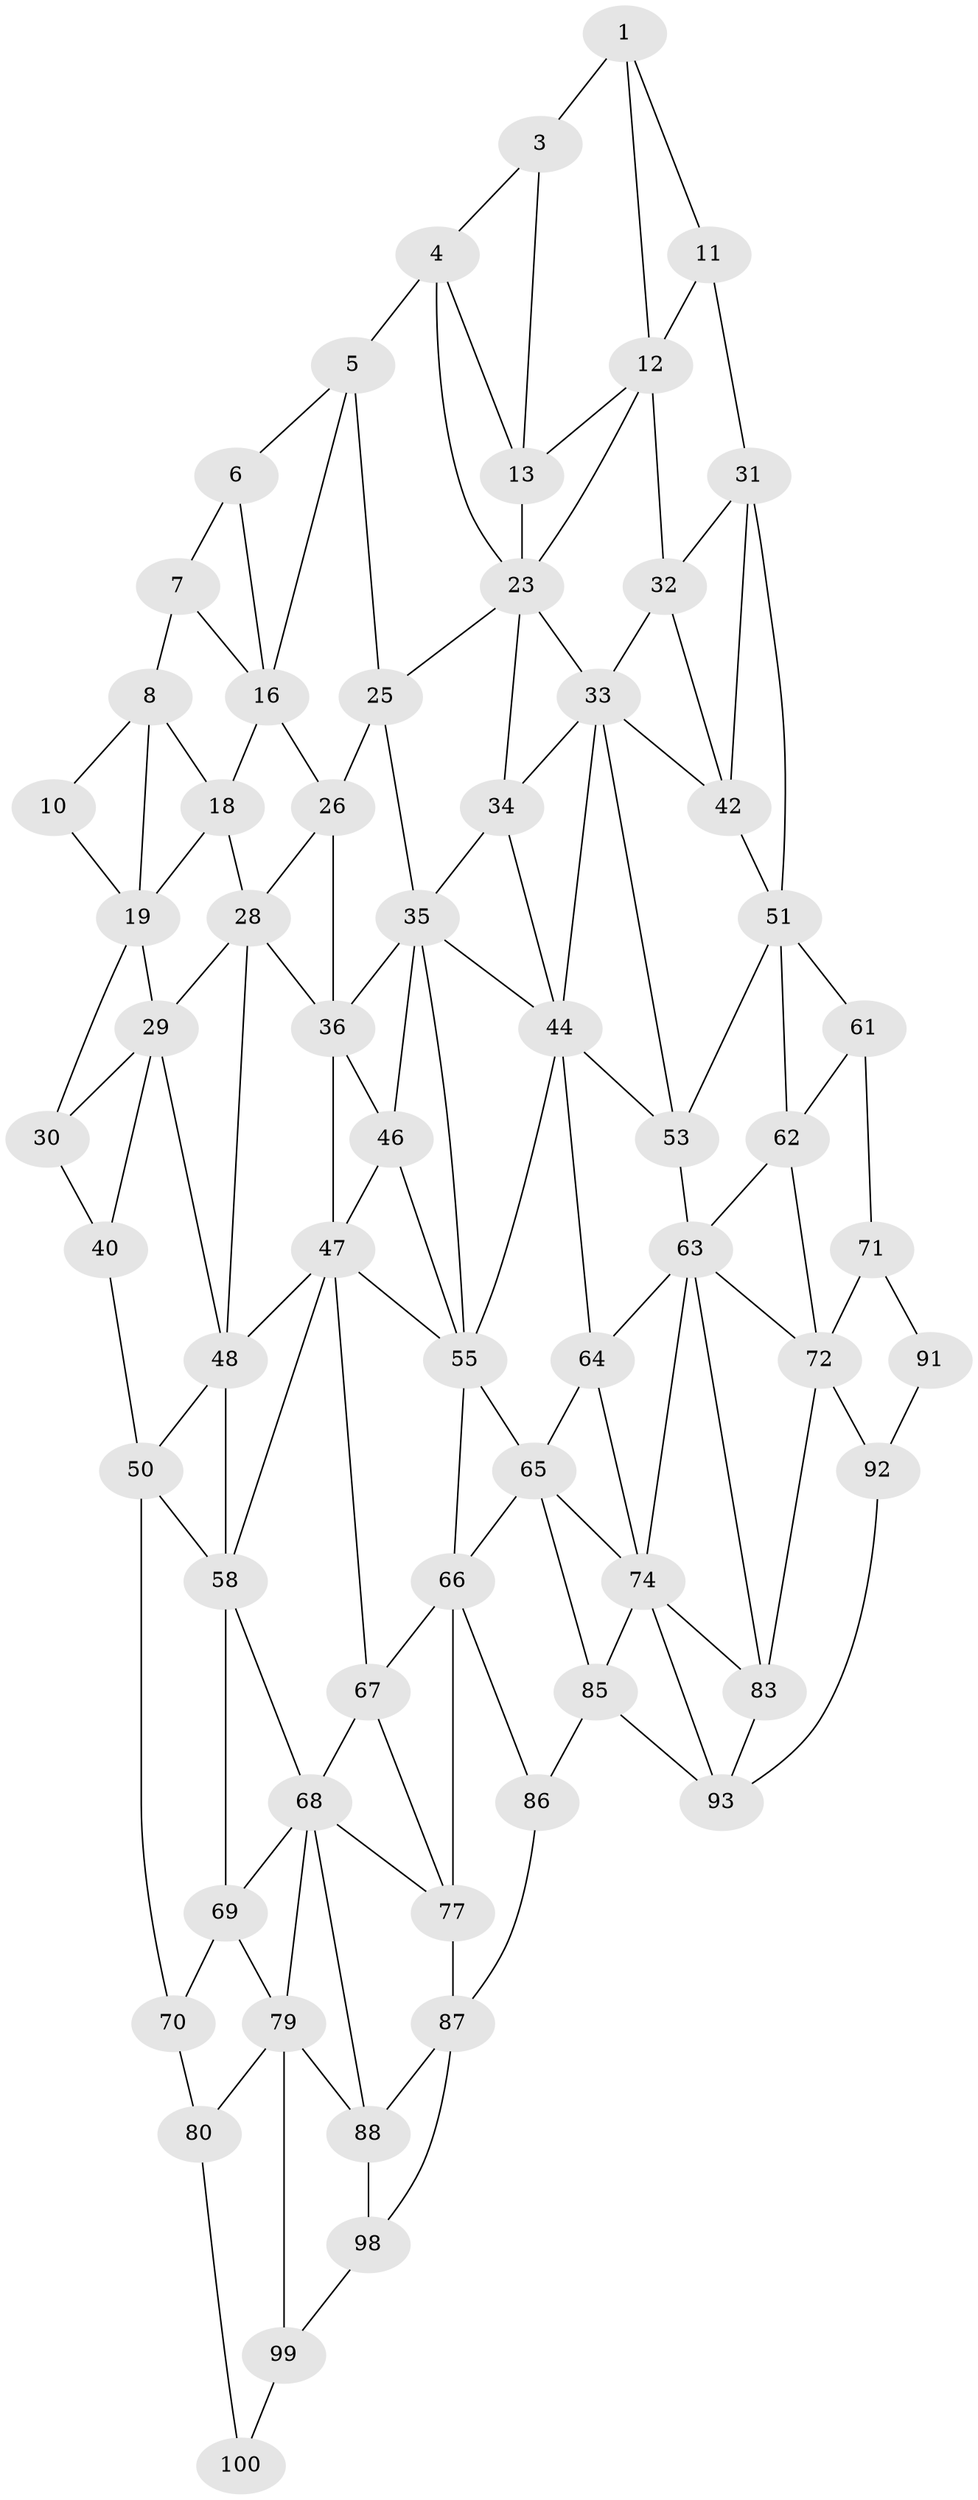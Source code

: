 // original degree distribution, {2: 0.04, 3: 0.32, 4: 0.64}
// Generated by graph-tools (version 1.1) at 2025/38/02/21/25 10:38:57]
// undirected, 64 vertices, 133 edges
graph export_dot {
graph [start="1"]
  node [color=gray90,style=filled];
  1 [super="+2"];
  3;
  4 [super="+14"];
  5 [super="+15"];
  6;
  7;
  8 [super="+9"];
  10;
  11 [super="+21"];
  12 [super="+22"];
  13;
  16 [super="+17"];
  18;
  19 [super="+20"];
  23 [super="+24"];
  25;
  26 [super="+27"];
  28 [super="+38"];
  29 [super="+39"];
  30;
  31 [super="+41"];
  32;
  33 [super="+43"];
  34;
  35 [super="+45"];
  36 [super="+37"];
  40;
  42;
  44 [super="+54"];
  46;
  47 [super="+57"];
  48 [super="+49"];
  50 [super="+60"];
  51 [super="+52"];
  53;
  55 [super="+56"];
  58 [super="+59"];
  61;
  62;
  63 [super="+73"];
  64;
  65 [super="+75"];
  66 [super="+76"];
  67;
  68 [super="+78"];
  69;
  70;
  71 [super="+81"];
  72 [super="+82"];
  74 [super="+84"];
  77;
  79 [super="+89"];
  80 [super="+90"];
  83;
  85 [super="+95"];
  86 [super="+96"];
  87 [super="+97"];
  88;
  91;
  92;
  93 [super="+94"];
  98;
  99;
  100;
  1 -- 11;
  1 -- 3;
  1 -- 12;
  3 -- 13;
  3 -- 4;
  4 -- 5 [weight=2];
  4 -- 13;
  4 -- 23;
  5 -- 6;
  5 -- 16;
  5 -- 25;
  6 -- 16;
  6 -- 7;
  7 -- 8;
  7 -- 16;
  8 -- 18;
  8 -- 10;
  8 -- 19;
  10 -- 19;
  11 -- 12 [weight=2];
  11 -- 31;
  12 -- 13;
  12 -- 32;
  12 -- 23;
  13 -- 23;
  16 -- 26 [weight=2];
  16 -- 18;
  18 -- 28;
  18 -- 19;
  19 -- 29;
  19 -- 30;
  23 -- 33;
  23 -- 25;
  23 -- 34;
  25 -- 35;
  25 -- 26;
  26 -- 36 [weight=2];
  26 -- 28;
  28 -- 29 [weight=2];
  28 -- 48;
  28 -- 36;
  29 -- 30;
  29 -- 40;
  29 -- 48;
  30 -- 40;
  31 -- 32;
  31 -- 42;
  31 -- 51;
  32 -- 42;
  32 -- 33;
  33 -- 34;
  33 -- 42;
  33 -- 44;
  33 -- 53;
  34 -- 44;
  34 -- 35;
  35 -- 36;
  35 -- 44;
  35 -- 46;
  35 -- 55;
  36 -- 46;
  36 -- 47;
  40 -- 50;
  42 -- 51;
  44 -- 64;
  44 -- 53;
  44 -- 55;
  46 -- 47;
  46 -- 55;
  47 -- 48;
  47 -- 58;
  47 -- 67;
  47 -- 55;
  48 -- 58 [weight=2];
  48 -- 50;
  50 -- 70;
  50 -- 58;
  51 -- 61;
  51 -- 53;
  51 -- 62;
  53 -- 63;
  55 -- 65;
  55 -- 66;
  58 -- 68;
  58 -- 69;
  61 -- 71;
  61 -- 62;
  62 -- 72;
  62 -- 63;
  63 -- 64;
  63 -- 72;
  63 -- 74;
  63 -- 83;
  64 -- 74;
  64 -- 65;
  65 -- 66 [weight=2];
  65 -- 74;
  65 -- 85;
  66 -- 67;
  66 -- 77;
  66 -- 86;
  67 -- 77;
  67 -- 68;
  68 -- 69;
  68 -- 88;
  68 -- 77;
  68 -- 79;
  69 -- 79;
  69 -- 70;
  70 -- 80;
  71 -- 72 [weight=2];
  71 -- 91;
  72 -- 83;
  72 -- 92;
  74 -- 83;
  74 -- 85;
  74 -- 93;
  77 -- 87;
  79 -- 80 [weight=2];
  79 -- 88;
  79 -- 99;
  80 -- 100;
  83 -- 93;
  85 -- 86 [weight=2];
  85 -- 93;
  86 -- 87 [weight=2];
  87 -- 88;
  87 -- 98;
  88 -- 98;
  91 -- 92;
  92 -- 93;
  98 -- 99;
  99 -- 100;
}
